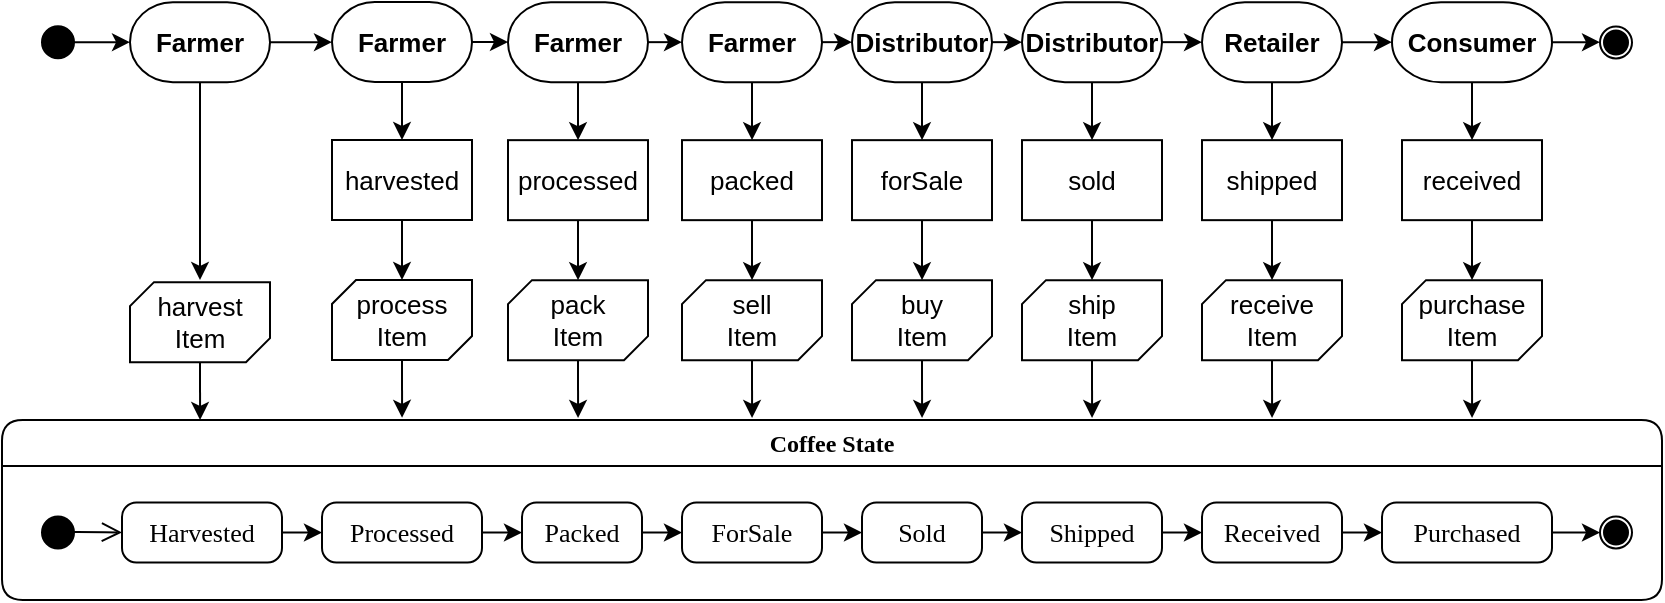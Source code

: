 <mxfile version="14.6.3" type="device"><diagram name="Page-1" id="58cdce13-f638-feb5-8d6f-7d28b1aa9fa0"><mxGraphModel dx="1038" dy="580" grid="1" gridSize="10" guides="1" tooltips="1" connect="1" arrows="1" fold="1" page="1" pageScale="1" pageWidth="1100" pageHeight="850" background="#ffffff" math="0" shadow="0"><root><mxCell id="0"/><mxCell id="1" parent="0"/><mxCell id="2a3bc250acf0617d-7" value="Coffee State" style="swimlane;whiteSpace=wrap;html=1;rounded=1;shadow=0;comic=0;labelBackgroundColor=none;strokeWidth=1;fontFamily=Verdana;fontSize=12;align=center;" parent="1" vertex="1"><mxGeometry x="110" y="560" width="830" height="90" as="geometry"/></mxCell><mxCell id="3cde6dad864a17aa-9" style="edgeStyle=elbowEdgeStyle;html=1;labelBackgroundColor=none;endArrow=open;endSize=8;fontFamily=Verdana;fontSize=12;align=left;" parent="2a3bc250acf0617d-7" edge="1"><mxGeometry relative="1" as="geometry"><mxPoint x="30" y="56" as="sourcePoint"/><mxPoint x="60" y="56.25" as="targetPoint"/></mxGeometry></mxCell><mxCell id="UCUE16q1ajrH7fXpY0m8-25" style="edgeStyle=orthogonalEdgeStyle;rounded=0;orthogonalLoop=1;jettySize=auto;html=1;exitX=1;exitY=0.5;exitDx=0;exitDy=0;entryX=0;entryY=0.5;entryDx=0;entryDy=0;fontSize=13;strokeColor=#000000;" edge="1" parent="2a3bc250acf0617d-7" source="UCUE16q1ajrH7fXpY0m8-2" target="UCUE16q1ajrH7fXpY0m8-5"><mxGeometry relative="1" as="geometry"/></mxCell><mxCell id="UCUE16q1ajrH7fXpY0m8-2" value="&lt;font style=&quot;font-size: 13px&quot;&gt;Packed&lt;/font&gt;" style="rounded=1;whiteSpace=wrap;html=1;arcSize=24;shadow=0;comic=0;labelBackgroundColor=none;fontFamily=Verdana;fontSize=12;fontColor=#000000;align=center;fillColor=#FFFFFF;" vertex="1" parent="2a3bc250acf0617d-7"><mxGeometry x="260" y="41.25" width="60" height="30" as="geometry"/></mxCell><mxCell id="UCUE16q1ajrH7fXpY0m8-23" style="edgeStyle=orthogonalEdgeStyle;rounded=0;orthogonalLoop=1;jettySize=auto;html=1;exitX=1;exitY=0.5;exitDx=0;exitDy=0;entryX=0;entryY=0.5;entryDx=0;entryDy=0;fontSize=13;strokeColor=#000000;" edge="1" parent="2a3bc250acf0617d-7" source="UCUE16q1ajrH7fXpY0m8-3" target="UCUE16q1ajrH7fXpY0m8-4"><mxGeometry relative="1" as="geometry"/></mxCell><mxCell id="UCUE16q1ajrH7fXpY0m8-3" value="&lt;font style=&quot;font-size: 13px&quot;&gt;Harvested&lt;/font&gt;" style="rounded=1;whiteSpace=wrap;html=1;arcSize=24;shadow=0;comic=0;labelBackgroundColor=none;fontFamily=Verdana;fontSize=12;fontColor=#000000;align=center;fillColor=#FFFFFF;" vertex="1" parent="2a3bc250acf0617d-7"><mxGeometry x="60" y="41.25" width="80" height="30" as="geometry"/></mxCell><mxCell id="UCUE16q1ajrH7fXpY0m8-24" style="edgeStyle=orthogonalEdgeStyle;rounded=0;orthogonalLoop=1;jettySize=auto;html=1;exitX=1;exitY=0.5;exitDx=0;exitDy=0;entryX=0;entryY=0.5;entryDx=0;entryDy=0;fontSize=13;strokeColor=#000000;" edge="1" parent="2a3bc250acf0617d-7" source="UCUE16q1ajrH7fXpY0m8-4" target="UCUE16q1ajrH7fXpY0m8-2"><mxGeometry relative="1" as="geometry"/></mxCell><mxCell id="UCUE16q1ajrH7fXpY0m8-4" value="&lt;font style=&quot;font-size: 13px&quot;&gt;Processed&lt;br&gt;&lt;/font&gt;" style="rounded=1;whiteSpace=wrap;html=1;arcSize=24;shadow=0;comic=0;labelBackgroundColor=none;fontFamily=Verdana;fontSize=12;fontColor=#000000;align=center;fillColor=#FFFFFF;" vertex="1" parent="2a3bc250acf0617d-7"><mxGeometry x="160" y="41.25" width="80" height="30" as="geometry"/></mxCell><mxCell id="UCUE16q1ajrH7fXpY0m8-26" style="edgeStyle=orthogonalEdgeStyle;rounded=0;orthogonalLoop=1;jettySize=auto;html=1;exitX=1;exitY=0.5;exitDx=0;exitDy=0;entryX=0;entryY=0.5;entryDx=0;entryDy=0;fontSize=13;strokeColor=#000000;" edge="1" parent="2a3bc250acf0617d-7" source="UCUE16q1ajrH7fXpY0m8-5" target="UCUE16q1ajrH7fXpY0m8-6"><mxGeometry relative="1" as="geometry"/></mxCell><mxCell id="UCUE16q1ajrH7fXpY0m8-5" value="&lt;font style=&quot;font-size: 13px&quot;&gt;ForSale&lt;/font&gt;" style="rounded=1;whiteSpace=wrap;html=1;arcSize=24;shadow=0;comic=0;labelBackgroundColor=none;fontFamily=Verdana;fontSize=12;fontColor=#000000;align=center;fillColor=#FFFFFF;" vertex="1" parent="2a3bc250acf0617d-7"><mxGeometry x="340" y="41.25" width="70" height="30" as="geometry"/></mxCell><mxCell id="UCUE16q1ajrH7fXpY0m8-27" style="edgeStyle=orthogonalEdgeStyle;rounded=0;orthogonalLoop=1;jettySize=auto;html=1;exitX=1;exitY=0.5;exitDx=0;exitDy=0;entryX=0;entryY=0.5;entryDx=0;entryDy=0;fontSize=13;strokeColor=#000000;" edge="1" parent="2a3bc250acf0617d-7" source="UCUE16q1ajrH7fXpY0m8-6" target="UCUE16q1ajrH7fXpY0m8-7"><mxGeometry relative="1" as="geometry"/></mxCell><mxCell id="UCUE16q1ajrH7fXpY0m8-6" value="&lt;font style=&quot;font-size: 13px&quot;&gt;Sold&lt;/font&gt;" style="rounded=1;whiteSpace=wrap;html=1;arcSize=24;shadow=0;comic=0;labelBackgroundColor=none;fontFamily=Verdana;fontSize=12;fontColor=#000000;align=center;fillColor=#FFFFFF;" vertex="1" parent="2a3bc250acf0617d-7"><mxGeometry x="430" y="41.25" width="60" height="30" as="geometry"/></mxCell><mxCell id="UCUE16q1ajrH7fXpY0m8-28" style="edgeStyle=orthogonalEdgeStyle;rounded=0;orthogonalLoop=1;jettySize=auto;html=1;exitX=1;exitY=0.5;exitDx=0;exitDy=0;entryX=0;entryY=0.5;entryDx=0;entryDy=0;fontSize=13;strokeColor=#000000;" edge="1" parent="2a3bc250acf0617d-7" source="UCUE16q1ajrH7fXpY0m8-7" target="UCUE16q1ajrH7fXpY0m8-8"><mxGeometry relative="1" as="geometry"/></mxCell><mxCell id="UCUE16q1ajrH7fXpY0m8-7" value="&lt;font style=&quot;font-size: 13px&quot;&gt;Shipped&lt;/font&gt;" style="rounded=1;whiteSpace=wrap;html=1;arcSize=24;shadow=0;comic=0;labelBackgroundColor=none;fontFamily=Verdana;fontSize=12;fontColor=#000000;align=center;fillColor=#FFFFFF;" vertex="1" parent="2a3bc250acf0617d-7"><mxGeometry x="510" y="41.25" width="70" height="30" as="geometry"/></mxCell><mxCell id="UCUE16q1ajrH7fXpY0m8-29" style="edgeStyle=orthogonalEdgeStyle;rounded=0;orthogonalLoop=1;jettySize=auto;html=1;exitX=1;exitY=0.5;exitDx=0;exitDy=0;entryX=0;entryY=0.5;entryDx=0;entryDy=0;fontSize=13;strokeColor=#000000;" edge="1" parent="2a3bc250acf0617d-7" source="UCUE16q1ajrH7fXpY0m8-8" target="UCUE16q1ajrH7fXpY0m8-9"><mxGeometry relative="1" as="geometry"/></mxCell><mxCell id="UCUE16q1ajrH7fXpY0m8-8" value="&lt;font style=&quot;font-size: 13px&quot;&gt;Received&lt;/font&gt;" style="rounded=1;whiteSpace=wrap;html=1;arcSize=24;shadow=0;comic=0;labelBackgroundColor=none;fontFamily=Verdana;fontSize=12;fontColor=#000000;align=center;fillColor=#FFFFFF;" vertex="1" parent="2a3bc250acf0617d-7"><mxGeometry x="600" y="41.25" width="70" height="30" as="geometry"/></mxCell><mxCell id="UCUE16q1ajrH7fXpY0m8-30" style="edgeStyle=orthogonalEdgeStyle;rounded=0;orthogonalLoop=1;jettySize=auto;html=1;exitX=1;exitY=0.5;exitDx=0;exitDy=0;entryX=0;entryY=0.5;entryDx=0;entryDy=0;fontSize=13;strokeColor=#000000;" edge="1" parent="2a3bc250acf0617d-7" source="UCUE16q1ajrH7fXpY0m8-9" target="UCUE16q1ajrH7fXpY0m8-14"><mxGeometry relative="1" as="geometry"/></mxCell><mxCell id="UCUE16q1ajrH7fXpY0m8-9" value="&lt;font style=&quot;font-size: 13px&quot;&gt;Purchased&lt;/font&gt;" style="rounded=1;whiteSpace=wrap;html=1;arcSize=24;shadow=0;comic=0;labelBackgroundColor=none;fontFamily=Verdana;fontSize=12;fontColor=#000000;align=center;fillColor=#FFFFFF;" vertex="1" parent="2a3bc250acf0617d-7"><mxGeometry x="690" y="41.25" width="85" height="30" as="geometry"/></mxCell><mxCell id="UCUE16q1ajrH7fXpY0m8-10" value="" style="ellipse;whiteSpace=wrap;html=1;fillColor=#000000;" vertex="1" parent="2a3bc250acf0617d-7"><mxGeometry x="20" y="48.25" width="16" height="16" as="geometry"/></mxCell><mxCell id="UCUE16q1ajrH7fXpY0m8-14" value="" style="ellipse;whiteSpace=wrap;html=1;fillColor=#FFFFFF;" vertex="1" parent="2a3bc250acf0617d-7"><mxGeometry x="799" y="48.25" width="16" height="16" as="geometry"/></mxCell><mxCell id="UCUE16q1ajrH7fXpY0m8-15" value="" style="ellipse;whiteSpace=wrap;html=1;fillColor=#000000;" vertex="1" parent="2a3bc250acf0617d-7"><mxGeometry x="801" y="50.25" width="12" height="12" as="geometry"/></mxCell><mxCell id="UCUE16q1ajrH7fXpY0m8-17" value="harvested" style="rounded=0;whiteSpace=wrap;html=1;strokeColor=#000000;fillColor=#FFFFFF;fontSize=13;fontStyle=0" vertex="1" parent="2a3bc250acf0617d-7"><mxGeometry x="165" y="-140" width="70" height="40" as="geometry"/></mxCell><mxCell id="UCUE16q1ajrH7fXpY0m8-31" style="edgeStyle=orthogonalEdgeStyle;rounded=0;orthogonalLoop=1;jettySize=auto;html=1;exitX=0.5;exitY=1;exitDx=0;exitDy=0;exitPerimeter=0;entryX=0.5;entryY=0;entryDx=0;entryDy=0;fontSize=13;strokeColor=#000000;" edge="1" parent="2a3bc250acf0617d-7" source="UCUE16q1ajrH7fXpY0m8-20" target="UCUE16q1ajrH7fXpY0m8-17"><mxGeometry relative="1" as="geometry"/></mxCell><mxCell id="UCUE16q1ajrH7fXpY0m8-20" value="&lt;font style=&quot;font-size: 13px&quot;&gt;&lt;b&gt;Farmer&lt;/b&gt;&lt;/font&gt;" style="strokeWidth=1;html=1;shape=mxgraph.flowchart.terminator;whiteSpace=wrap;fillColor=#FFFFFF;" vertex="1" parent="2a3bc250acf0617d-7"><mxGeometry x="165" y="-209" width="70" height="40" as="geometry"/></mxCell><mxCell id="UCUE16q1ajrH7fXpY0m8-101" value="" style="ellipse;whiteSpace=wrap;html=1;fillColor=#FFFFFF;" vertex="1" parent="2a3bc250acf0617d-7"><mxGeometry x="799" y="-196.75" width="16" height="16" as="geometry"/></mxCell><mxCell id="UCUE16q1ajrH7fXpY0m8-102" value="" style="ellipse;whiteSpace=wrap;html=1;fillColor=#000000;" vertex="1" parent="2a3bc250acf0617d-7"><mxGeometry x="801" y="-194.75" width="12" height="12" as="geometry"/></mxCell><mxCell id="UCUE16q1ajrH7fXpY0m8-34" style="edgeStyle=orthogonalEdgeStyle;rounded=0;orthogonalLoop=1;jettySize=auto;html=1;exitX=0.5;exitY=1;exitDx=0;exitDy=0;exitPerimeter=0;entryX=0.241;entryY=-0.012;entryDx=0;entryDy=0;entryPerimeter=0;fontSize=13;strokeColor=#000000;" edge="1" parent="1" source="UCUE16q1ajrH7fXpY0m8-21" target="2a3bc250acf0617d-7"><mxGeometry relative="1" as="geometry"/></mxCell><mxCell id="UCUE16q1ajrH7fXpY0m8-21" value="" style="verticalLabelPosition=bottom;verticalAlign=top;html=1;shape=mxgraph.basic.diag_snip_rect;dx=6;strokeColor=#000000;fillColor=#FFFFFF;" vertex="1" parent="1"><mxGeometry x="275" y="490" width="70" height="40" as="geometry"/></mxCell><mxCell id="UCUE16q1ajrH7fXpY0m8-22" value="process&lt;br&gt;Item" style="text;html=1;strokeColor=none;fillColor=none;align=center;verticalAlign=middle;whiteSpace=wrap;rounded=0;fontSize=13;" vertex="1" parent="1"><mxGeometry x="290" y="500" width="40" height="20" as="geometry"/></mxCell><mxCell id="UCUE16q1ajrH7fXpY0m8-32" style="edgeStyle=orthogonalEdgeStyle;rounded=0;orthogonalLoop=1;jettySize=auto;html=1;exitX=0.5;exitY=1;exitDx=0;exitDy=0;entryX=0.5;entryY=0;entryDx=0;entryDy=0;entryPerimeter=0;fontSize=13;strokeColor=#000000;" edge="1" parent="1" source="UCUE16q1ajrH7fXpY0m8-17" target="UCUE16q1ajrH7fXpY0m8-21"><mxGeometry relative="1" as="geometry"/></mxCell><mxCell id="UCUE16q1ajrH7fXpY0m8-36" style="edgeStyle=orthogonalEdgeStyle;rounded=0;orthogonalLoop=1;jettySize=auto;html=1;exitX=0.5;exitY=1;exitDx=0;exitDy=0;exitPerimeter=0;fontSize=13;strokeColor=#000000;" edge="1" parent="1" source="UCUE16q1ajrH7fXpY0m8-37"><mxGeometry relative="1" as="geometry"><mxPoint x="209" y="490" as="targetPoint"/></mxGeometry></mxCell><mxCell id="UCUE16q1ajrH7fXpY0m8-105" style="edgeStyle=orthogonalEdgeStyle;rounded=0;orthogonalLoop=1;jettySize=auto;html=1;exitX=1;exitY=0.5;exitDx=0;exitDy=0;exitPerimeter=0;entryX=0;entryY=0.5;entryDx=0;entryDy=0;entryPerimeter=0;fontSize=13;strokeColor=#000000;" edge="1" parent="1" source="UCUE16q1ajrH7fXpY0m8-37" target="UCUE16q1ajrH7fXpY0m8-20"><mxGeometry relative="1" as="geometry"/></mxCell><mxCell id="UCUE16q1ajrH7fXpY0m8-37" value="&lt;font style=&quot;font-size: 13px&quot;&gt;&lt;b&gt;Farmer&lt;/b&gt;&lt;/font&gt;" style="strokeWidth=1;html=1;shape=mxgraph.flowchart.terminator;whiteSpace=wrap;fillColor=#FFFFFF;" vertex="1" parent="1"><mxGeometry x="174" y="351.08" width="70" height="40" as="geometry"/></mxCell><mxCell id="UCUE16q1ajrH7fXpY0m8-38" style="edgeStyle=orthogonalEdgeStyle;rounded=0;orthogonalLoop=1;jettySize=auto;html=1;exitX=0.5;exitY=1;exitDx=0;exitDy=0;exitPerimeter=0;entryX=0.241;entryY=-0.012;entryDx=0;entryDy=0;entryPerimeter=0;fontSize=13;strokeColor=#000000;" edge="1" parent="1" source="UCUE16q1ajrH7fXpY0m8-39"><mxGeometry relative="1" as="geometry"><mxPoint x="209.03" y="560" as="targetPoint"/></mxGeometry></mxCell><mxCell id="UCUE16q1ajrH7fXpY0m8-39" value="" style="verticalLabelPosition=bottom;verticalAlign=top;html=1;shape=mxgraph.basic.diag_snip_rect;dx=6;strokeColor=#000000;fillColor=#FFFFFF;" vertex="1" parent="1"><mxGeometry x="174" y="491.08" width="70" height="40" as="geometry"/></mxCell><mxCell id="UCUE16q1ajrH7fXpY0m8-40" value="harvest&lt;br&gt;Item" style="text;html=1;strokeColor=none;fillColor=none;align=center;verticalAlign=middle;whiteSpace=wrap;rounded=0;fontSize=13;" vertex="1" parent="1"><mxGeometry x="189" y="501.08" width="40" height="20" as="geometry"/></mxCell><mxCell id="UCUE16q1ajrH7fXpY0m8-44" style="edgeStyle=orthogonalEdgeStyle;rounded=0;orthogonalLoop=1;jettySize=auto;html=1;exitX=1;exitY=0.5;exitDx=0;exitDy=0;entryX=0;entryY=0.5;entryDx=0;entryDy=0;entryPerimeter=0;fontSize=13;strokeColor=#000000;" edge="1" parent="1" source="UCUE16q1ajrH7fXpY0m8-43" target="UCUE16q1ajrH7fXpY0m8-37"><mxGeometry relative="1" as="geometry"/></mxCell><mxCell id="UCUE16q1ajrH7fXpY0m8-43" value="" style="ellipse;whiteSpace=wrap;html=1;fillColor=#000000;" vertex="1" parent="1"><mxGeometry x="130" y="363.08" width="16" height="16" as="geometry"/></mxCell><mxCell id="UCUE16q1ajrH7fXpY0m8-52" value="processed" style="rounded=0;whiteSpace=wrap;html=1;strokeColor=#000000;fillColor=#FFFFFF;fontSize=13;fontStyle=0" vertex="1" parent="1"><mxGeometry x="363" y="420.08" width="70" height="40" as="geometry"/></mxCell><mxCell id="UCUE16q1ajrH7fXpY0m8-53" style="edgeStyle=orthogonalEdgeStyle;rounded=0;orthogonalLoop=1;jettySize=auto;html=1;exitX=0.5;exitY=1;exitDx=0;exitDy=0;exitPerimeter=0;entryX=0.5;entryY=0;entryDx=0;entryDy=0;fontSize=13;strokeColor=#000000;" edge="1" parent="1" source="UCUE16q1ajrH7fXpY0m8-54" target="UCUE16q1ajrH7fXpY0m8-52"><mxGeometry relative="1" as="geometry"/></mxCell><mxCell id="UCUE16q1ajrH7fXpY0m8-96" style="edgeStyle=orthogonalEdgeStyle;rounded=0;orthogonalLoop=1;jettySize=auto;html=1;exitX=1;exitY=0.5;exitDx=0;exitDy=0;exitPerimeter=0;entryX=0;entryY=0.5;entryDx=0;entryDy=0;entryPerimeter=0;fontSize=13;strokeColor=#000000;" edge="1" parent="1" source="UCUE16q1ajrH7fXpY0m8-54" target="UCUE16q1ajrH7fXpY0m8-61"><mxGeometry relative="1" as="geometry"/></mxCell><mxCell id="UCUE16q1ajrH7fXpY0m8-54" value="&lt;font style=&quot;font-size: 13px&quot;&gt;&lt;b&gt;Farmer&lt;/b&gt;&lt;/font&gt;" style="strokeWidth=1;html=1;shape=mxgraph.flowchart.terminator;whiteSpace=wrap;fillColor=#FFFFFF;" vertex="1" parent="1"><mxGeometry x="363" y="351.08" width="70" height="40" as="geometry"/></mxCell><mxCell id="UCUE16q1ajrH7fXpY0m8-55" style="edgeStyle=orthogonalEdgeStyle;rounded=0;orthogonalLoop=1;jettySize=auto;html=1;exitX=0.5;exitY=1;exitDx=0;exitDy=0;exitPerimeter=0;entryX=0.241;entryY=-0.012;entryDx=0;entryDy=0;entryPerimeter=0;fontSize=13;strokeColor=#000000;" edge="1" parent="1" source="UCUE16q1ajrH7fXpY0m8-56"><mxGeometry relative="1" as="geometry"><mxPoint x="398.03" y="559" as="targetPoint"/></mxGeometry></mxCell><mxCell id="UCUE16q1ajrH7fXpY0m8-56" value="" style="verticalLabelPosition=bottom;verticalAlign=top;html=1;shape=mxgraph.basic.diag_snip_rect;dx=6;strokeColor=#000000;fillColor=#FFFFFF;" vertex="1" parent="1"><mxGeometry x="363" y="490.08" width="70" height="40" as="geometry"/></mxCell><mxCell id="UCUE16q1ajrH7fXpY0m8-57" value="pack&lt;br&gt;Item" style="text;html=1;strokeColor=none;fillColor=none;align=center;verticalAlign=middle;whiteSpace=wrap;rounded=0;fontSize=13;" vertex="1" parent="1"><mxGeometry x="378" y="500.08" width="40" height="20" as="geometry"/></mxCell><mxCell id="UCUE16q1ajrH7fXpY0m8-58" style="edgeStyle=orthogonalEdgeStyle;rounded=0;orthogonalLoop=1;jettySize=auto;html=1;exitX=0.5;exitY=1;exitDx=0;exitDy=0;entryX=0.5;entryY=0;entryDx=0;entryDy=0;entryPerimeter=0;fontSize=13;strokeColor=#000000;" edge="1" parent="1" source="UCUE16q1ajrH7fXpY0m8-52" target="UCUE16q1ajrH7fXpY0m8-56"><mxGeometry relative="1" as="geometry"/></mxCell><mxCell id="UCUE16q1ajrH7fXpY0m8-59" value="packed" style="rounded=0;whiteSpace=wrap;html=1;strokeColor=#000000;fillColor=#FFFFFF;fontSize=13;fontStyle=0" vertex="1" parent="1"><mxGeometry x="450" y="420.08" width="70" height="40" as="geometry"/></mxCell><mxCell id="UCUE16q1ajrH7fXpY0m8-60" style="edgeStyle=orthogonalEdgeStyle;rounded=0;orthogonalLoop=1;jettySize=auto;html=1;exitX=0.5;exitY=1;exitDx=0;exitDy=0;exitPerimeter=0;entryX=0.5;entryY=0;entryDx=0;entryDy=0;fontSize=13;strokeColor=#000000;" edge="1" parent="1" source="UCUE16q1ajrH7fXpY0m8-61" target="UCUE16q1ajrH7fXpY0m8-59"><mxGeometry relative="1" as="geometry"/></mxCell><mxCell id="UCUE16q1ajrH7fXpY0m8-97" style="edgeStyle=orthogonalEdgeStyle;rounded=0;orthogonalLoop=1;jettySize=auto;html=1;exitX=1;exitY=0.5;exitDx=0;exitDy=0;exitPerimeter=0;entryX=0;entryY=0.5;entryDx=0;entryDy=0;entryPerimeter=0;fontSize=13;strokeColor=#000000;" edge="1" parent="1" source="UCUE16q1ajrH7fXpY0m8-61" target="UCUE16q1ajrH7fXpY0m8-68"><mxGeometry relative="1" as="geometry"/></mxCell><mxCell id="UCUE16q1ajrH7fXpY0m8-61" value="&lt;font style=&quot;font-size: 13px&quot;&gt;&lt;b&gt;Farmer&lt;/b&gt;&lt;/font&gt;" style="strokeWidth=1;html=1;shape=mxgraph.flowchart.terminator;whiteSpace=wrap;fillColor=#FFFFFF;" vertex="1" parent="1"><mxGeometry x="450" y="351.08" width="70" height="40" as="geometry"/></mxCell><mxCell id="UCUE16q1ajrH7fXpY0m8-62" style="edgeStyle=orthogonalEdgeStyle;rounded=0;orthogonalLoop=1;jettySize=auto;html=1;exitX=0.5;exitY=1;exitDx=0;exitDy=0;exitPerimeter=0;entryX=0.241;entryY=-0.012;entryDx=0;entryDy=0;entryPerimeter=0;fontSize=13;strokeColor=#000000;" edge="1" parent="1" source="UCUE16q1ajrH7fXpY0m8-63"><mxGeometry relative="1" as="geometry"><mxPoint x="485.03" y="559" as="targetPoint"/></mxGeometry></mxCell><mxCell id="UCUE16q1ajrH7fXpY0m8-63" value="" style="verticalLabelPosition=bottom;verticalAlign=top;html=1;shape=mxgraph.basic.diag_snip_rect;dx=6;strokeColor=#000000;fillColor=#FFFFFF;" vertex="1" parent="1"><mxGeometry x="450" y="490.08" width="70" height="40" as="geometry"/></mxCell><mxCell id="UCUE16q1ajrH7fXpY0m8-64" value="sell&lt;br&gt;Item" style="text;html=1;strokeColor=none;fillColor=none;align=center;verticalAlign=middle;whiteSpace=wrap;rounded=0;fontSize=13;" vertex="1" parent="1"><mxGeometry x="465" y="500.08" width="40" height="20" as="geometry"/></mxCell><mxCell id="UCUE16q1ajrH7fXpY0m8-65" style="edgeStyle=orthogonalEdgeStyle;rounded=0;orthogonalLoop=1;jettySize=auto;html=1;exitX=0.5;exitY=1;exitDx=0;exitDy=0;entryX=0.5;entryY=0;entryDx=0;entryDy=0;entryPerimeter=0;fontSize=13;strokeColor=#000000;" edge="1" parent="1" source="UCUE16q1ajrH7fXpY0m8-59" target="UCUE16q1ajrH7fXpY0m8-63"><mxGeometry relative="1" as="geometry"/></mxCell><mxCell id="UCUE16q1ajrH7fXpY0m8-66" value="forSale" style="rounded=0;whiteSpace=wrap;html=1;strokeColor=#000000;fillColor=#FFFFFF;fontSize=13;fontStyle=0" vertex="1" parent="1"><mxGeometry x="535" y="420.08" width="70" height="40" as="geometry"/></mxCell><mxCell id="UCUE16q1ajrH7fXpY0m8-67" style="edgeStyle=orthogonalEdgeStyle;rounded=0;orthogonalLoop=1;jettySize=auto;html=1;exitX=0.5;exitY=1;exitDx=0;exitDy=0;exitPerimeter=0;entryX=0.5;entryY=0;entryDx=0;entryDy=0;fontSize=13;strokeColor=#000000;" edge="1" parent="1" source="UCUE16q1ajrH7fXpY0m8-68" target="UCUE16q1ajrH7fXpY0m8-66"><mxGeometry relative="1" as="geometry"/></mxCell><mxCell id="UCUE16q1ajrH7fXpY0m8-98" style="edgeStyle=orthogonalEdgeStyle;rounded=0;orthogonalLoop=1;jettySize=auto;html=1;exitX=1;exitY=0.5;exitDx=0;exitDy=0;exitPerimeter=0;entryX=0;entryY=0.5;entryDx=0;entryDy=0;entryPerimeter=0;fontSize=13;strokeColor=#000000;" edge="1" parent="1" source="UCUE16q1ajrH7fXpY0m8-68" target="UCUE16q1ajrH7fXpY0m8-75"><mxGeometry relative="1" as="geometry"/></mxCell><mxCell id="UCUE16q1ajrH7fXpY0m8-68" value="&lt;font style=&quot;font-size: 13px&quot;&gt;&lt;b&gt;Distributor&lt;/b&gt;&lt;/font&gt;" style="strokeWidth=1;html=1;shape=mxgraph.flowchart.terminator;whiteSpace=wrap;fillColor=#FFFFFF;" vertex="1" parent="1"><mxGeometry x="535" y="351.08" width="70" height="40" as="geometry"/></mxCell><mxCell id="UCUE16q1ajrH7fXpY0m8-69" style="edgeStyle=orthogonalEdgeStyle;rounded=0;orthogonalLoop=1;jettySize=auto;html=1;exitX=0.5;exitY=1;exitDx=0;exitDy=0;exitPerimeter=0;entryX=0.241;entryY=-0.012;entryDx=0;entryDy=0;entryPerimeter=0;fontSize=13;strokeColor=#000000;" edge="1" parent="1" source="UCUE16q1ajrH7fXpY0m8-70"><mxGeometry relative="1" as="geometry"><mxPoint x="570.03" y="559" as="targetPoint"/></mxGeometry></mxCell><mxCell id="UCUE16q1ajrH7fXpY0m8-70" value="" style="verticalLabelPosition=bottom;verticalAlign=top;html=1;shape=mxgraph.basic.diag_snip_rect;dx=6;strokeColor=#000000;fillColor=#FFFFFF;" vertex="1" parent="1"><mxGeometry x="535" y="490.08" width="70" height="40" as="geometry"/></mxCell><mxCell id="UCUE16q1ajrH7fXpY0m8-71" value="buy&lt;br&gt;Item" style="text;html=1;strokeColor=none;fillColor=none;align=center;verticalAlign=middle;whiteSpace=wrap;rounded=0;fontSize=13;" vertex="1" parent="1"><mxGeometry x="550" y="500.08" width="40" height="20" as="geometry"/></mxCell><mxCell id="UCUE16q1ajrH7fXpY0m8-72" style="edgeStyle=orthogonalEdgeStyle;rounded=0;orthogonalLoop=1;jettySize=auto;html=1;exitX=0.5;exitY=1;exitDx=0;exitDy=0;entryX=0.5;entryY=0;entryDx=0;entryDy=0;entryPerimeter=0;fontSize=13;strokeColor=#000000;" edge="1" parent="1" source="UCUE16q1ajrH7fXpY0m8-66" target="UCUE16q1ajrH7fXpY0m8-70"><mxGeometry relative="1" as="geometry"/></mxCell><mxCell id="UCUE16q1ajrH7fXpY0m8-73" value="sold" style="rounded=0;whiteSpace=wrap;html=1;strokeColor=#000000;fillColor=#FFFFFF;fontSize=13;fontStyle=0" vertex="1" parent="1"><mxGeometry x="620" y="420.08" width="70" height="40" as="geometry"/></mxCell><mxCell id="UCUE16q1ajrH7fXpY0m8-74" style="edgeStyle=orthogonalEdgeStyle;rounded=0;orthogonalLoop=1;jettySize=auto;html=1;exitX=0.5;exitY=1;exitDx=0;exitDy=0;exitPerimeter=0;entryX=0.5;entryY=0;entryDx=0;entryDy=0;fontSize=13;strokeColor=#000000;" edge="1" parent="1" source="UCUE16q1ajrH7fXpY0m8-75" target="UCUE16q1ajrH7fXpY0m8-73"><mxGeometry relative="1" as="geometry"/></mxCell><mxCell id="UCUE16q1ajrH7fXpY0m8-99" style="edgeStyle=orthogonalEdgeStyle;rounded=0;orthogonalLoop=1;jettySize=auto;html=1;exitX=1;exitY=0.5;exitDx=0;exitDy=0;exitPerimeter=0;entryX=0;entryY=0.5;entryDx=0;entryDy=0;entryPerimeter=0;fontSize=13;strokeColor=#000000;" edge="1" parent="1" source="UCUE16q1ajrH7fXpY0m8-75" target="UCUE16q1ajrH7fXpY0m8-82"><mxGeometry relative="1" as="geometry"/></mxCell><mxCell id="UCUE16q1ajrH7fXpY0m8-75" value="&lt;font style=&quot;font-size: 13px&quot;&gt;&lt;b&gt;Distributor&lt;/b&gt;&lt;/font&gt;" style="strokeWidth=1;html=1;shape=mxgraph.flowchart.terminator;whiteSpace=wrap;fillColor=#FFFFFF;" vertex="1" parent="1"><mxGeometry x="620" y="351.08" width="70" height="40" as="geometry"/></mxCell><mxCell id="UCUE16q1ajrH7fXpY0m8-76" style="edgeStyle=orthogonalEdgeStyle;rounded=0;orthogonalLoop=1;jettySize=auto;html=1;exitX=0.5;exitY=1;exitDx=0;exitDy=0;exitPerimeter=0;entryX=0.241;entryY=-0.012;entryDx=0;entryDy=0;entryPerimeter=0;fontSize=13;strokeColor=#000000;" edge="1" parent="1" source="UCUE16q1ajrH7fXpY0m8-77"><mxGeometry relative="1" as="geometry"><mxPoint x="655.03" y="559" as="targetPoint"/></mxGeometry></mxCell><mxCell id="UCUE16q1ajrH7fXpY0m8-77" value="" style="verticalLabelPosition=bottom;verticalAlign=top;html=1;shape=mxgraph.basic.diag_snip_rect;dx=6;strokeColor=#000000;fillColor=#FFFFFF;" vertex="1" parent="1"><mxGeometry x="620" y="490.08" width="70" height="40" as="geometry"/></mxCell><mxCell id="UCUE16q1ajrH7fXpY0m8-78" value="ship&lt;br&gt;Item" style="text;html=1;strokeColor=none;fillColor=none;align=center;verticalAlign=middle;whiteSpace=wrap;rounded=0;fontSize=13;" vertex="1" parent="1"><mxGeometry x="635" y="500.08" width="40" height="20" as="geometry"/></mxCell><mxCell id="UCUE16q1ajrH7fXpY0m8-79" style="edgeStyle=orthogonalEdgeStyle;rounded=0;orthogonalLoop=1;jettySize=auto;html=1;exitX=0.5;exitY=1;exitDx=0;exitDy=0;entryX=0.5;entryY=0;entryDx=0;entryDy=0;entryPerimeter=0;fontSize=13;strokeColor=#000000;" edge="1" parent="1" source="UCUE16q1ajrH7fXpY0m8-73" target="UCUE16q1ajrH7fXpY0m8-77"><mxGeometry relative="1" as="geometry"/></mxCell><mxCell id="UCUE16q1ajrH7fXpY0m8-80" value="shipped" style="rounded=0;whiteSpace=wrap;html=1;strokeColor=#000000;fillColor=#FFFFFF;fontSize=13;fontStyle=0" vertex="1" parent="1"><mxGeometry x="710" y="420.08" width="70" height="40" as="geometry"/></mxCell><mxCell id="UCUE16q1ajrH7fXpY0m8-81" style="edgeStyle=orthogonalEdgeStyle;rounded=0;orthogonalLoop=1;jettySize=auto;html=1;exitX=0.5;exitY=1;exitDx=0;exitDy=0;exitPerimeter=0;entryX=0.5;entryY=0;entryDx=0;entryDy=0;fontSize=13;strokeColor=#000000;" edge="1" parent="1" source="UCUE16q1ajrH7fXpY0m8-82" target="UCUE16q1ajrH7fXpY0m8-80"><mxGeometry relative="1" as="geometry"/></mxCell><mxCell id="UCUE16q1ajrH7fXpY0m8-100" style="edgeStyle=orthogonalEdgeStyle;rounded=0;orthogonalLoop=1;jettySize=auto;html=1;exitX=1;exitY=0.5;exitDx=0;exitDy=0;exitPerimeter=0;entryX=0;entryY=0.5;entryDx=0;entryDy=0;entryPerimeter=0;fontSize=13;strokeColor=#000000;" edge="1" parent="1" source="UCUE16q1ajrH7fXpY0m8-82" target="UCUE16q1ajrH7fXpY0m8-89"><mxGeometry relative="1" as="geometry"/></mxCell><mxCell id="UCUE16q1ajrH7fXpY0m8-82" value="&lt;font style=&quot;font-size: 13px&quot;&gt;&lt;b&gt;Retailer&lt;/b&gt;&lt;/font&gt;" style="strokeWidth=1;html=1;shape=mxgraph.flowchart.terminator;whiteSpace=wrap;fillColor=#FFFFFF;" vertex="1" parent="1"><mxGeometry x="710" y="351.08" width="70" height="40" as="geometry"/></mxCell><mxCell id="UCUE16q1ajrH7fXpY0m8-83" style="edgeStyle=orthogonalEdgeStyle;rounded=0;orthogonalLoop=1;jettySize=auto;html=1;exitX=0.5;exitY=1;exitDx=0;exitDy=0;exitPerimeter=0;entryX=0.241;entryY=-0.012;entryDx=0;entryDy=0;entryPerimeter=0;fontSize=13;strokeColor=#000000;" edge="1" parent="1" source="UCUE16q1ajrH7fXpY0m8-84"><mxGeometry relative="1" as="geometry"><mxPoint x="745.03" y="559" as="targetPoint"/></mxGeometry></mxCell><mxCell id="UCUE16q1ajrH7fXpY0m8-84" value="" style="verticalLabelPosition=bottom;verticalAlign=top;html=1;shape=mxgraph.basic.diag_snip_rect;dx=6;strokeColor=#000000;fillColor=#FFFFFF;" vertex="1" parent="1"><mxGeometry x="710" y="490.08" width="70" height="40" as="geometry"/></mxCell><mxCell id="UCUE16q1ajrH7fXpY0m8-85" value="receive&lt;br&gt;Item" style="text;html=1;strokeColor=none;fillColor=none;align=center;verticalAlign=middle;whiteSpace=wrap;rounded=0;fontSize=13;" vertex="1" parent="1"><mxGeometry x="725" y="500.08" width="40" height="20" as="geometry"/></mxCell><mxCell id="UCUE16q1ajrH7fXpY0m8-86" style="edgeStyle=orthogonalEdgeStyle;rounded=0;orthogonalLoop=1;jettySize=auto;html=1;exitX=0.5;exitY=1;exitDx=0;exitDy=0;entryX=0.5;entryY=0;entryDx=0;entryDy=0;entryPerimeter=0;fontSize=13;strokeColor=#000000;" edge="1" parent="1" source="UCUE16q1ajrH7fXpY0m8-80" target="UCUE16q1ajrH7fXpY0m8-84"><mxGeometry relative="1" as="geometry"/></mxCell><mxCell id="UCUE16q1ajrH7fXpY0m8-87" value="received" style="rounded=0;whiteSpace=wrap;html=1;strokeColor=#000000;fillColor=#FFFFFF;fontSize=13;fontStyle=0" vertex="1" parent="1"><mxGeometry x="810" y="420.08" width="70" height="40" as="geometry"/></mxCell><mxCell id="UCUE16q1ajrH7fXpY0m8-94" style="edgeStyle=orthogonalEdgeStyle;rounded=0;orthogonalLoop=1;jettySize=auto;html=1;exitX=0.5;exitY=1;exitDx=0;exitDy=0;exitPerimeter=0;entryX=0.5;entryY=0;entryDx=0;entryDy=0;fontSize=13;strokeColor=#000000;" edge="1" parent="1" source="UCUE16q1ajrH7fXpY0m8-89" target="UCUE16q1ajrH7fXpY0m8-87"><mxGeometry relative="1" as="geometry"/></mxCell><mxCell id="UCUE16q1ajrH7fXpY0m8-104" style="edgeStyle=orthogonalEdgeStyle;rounded=0;orthogonalLoop=1;jettySize=auto;html=1;exitX=1;exitY=0.5;exitDx=0;exitDy=0;exitPerimeter=0;entryX=0;entryY=0.5;entryDx=0;entryDy=0;fontSize=13;strokeColor=#000000;" edge="1" parent="1" source="UCUE16q1ajrH7fXpY0m8-89" target="UCUE16q1ajrH7fXpY0m8-101"><mxGeometry relative="1" as="geometry"/></mxCell><mxCell id="UCUE16q1ajrH7fXpY0m8-89" value="&lt;font style=&quot;font-size: 13px&quot;&gt;&lt;b&gt;Consumer&lt;/b&gt;&lt;/font&gt;" style="strokeWidth=1;html=1;shape=mxgraph.flowchart.terminator;whiteSpace=wrap;fillColor=#FFFFFF;" vertex="1" parent="1"><mxGeometry x="805" y="351.08" width="80" height="40" as="geometry"/></mxCell><mxCell id="UCUE16q1ajrH7fXpY0m8-90" style="edgeStyle=orthogonalEdgeStyle;rounded=0;orthogonalLoop=1;jettySize=auto;html=1;exitX=0.5;exitY=1;exitDx=0;exitDy=0;exitPerimeter=0;entryX=0.241;entryY=-0.012;entryDx=0;entryDy=0;entryPerimeter=0;fontSize=13;strokeColor=#000000;" edge="1" parent="1" source="UCUE16q1ajrH7fXpY0m8-91"><mxGeometry relative="1" as="geometry"><mxPoint x="845.03" y="559" as="targetPoint"/></mxGeometry></mxCell><mxCell id="UCUE16q1ajrH7fXpY0m8-91" value="" style="verticalLabelPosition=bottom;verticalAlign=top;html=1;shape=mxgraph.basic.diag_snip_rect;dx=6;strokeColor=#000000;fillColor=#FFFFFF;" vertex="1" parent="1"><mxGeometry x="810" y="490.08" width="70" height="40" as="geometry"/></mxCell><mxCell id="UCUE16q1ajrH7fXpY0m8-92" value="purchase&lt;br&gt;Item" style="text;html=1;strokeColor=none;fillColor=none;align=center;verticalAlign=middle;whiteSpace=wrap;rounded=0;fontSize=13;" vertex="1" parent="1"><mxGeometry x="825" y="500.08" width="40" height="20" as="geometry"/></mxCell><mxCell id="UCUE16q1ajrH7fXpY0m8-93" style="edgeStyle=orthogonalEdgeStyle;rounded=0;orthogonalLoop=1;jettySize=auto;html=1;exitX=0.5;exitY=1;exitDx=0;exitDy=0;entryX=0.5;entryY=0;entryDx=0;entryDy=0;entryPerimeter=0;fontSize=13;strokeColor=#000000;" edge="1" parent="1" source="UCUE16q1ajrH7fXpY0m8-87" target="UCUE16q1ajrH7fXpY0m8-91"><mxGeometry relative="1" as="geometry"/></mxCell><mxCell id="UCUE16q1ajrH7fXpY0m8-95" style="edgeStyle=orthogonalEdgeStyle;rounded=0;orthogonalLoop=1;jettySize=auto;html=1;exitX=1;exitY=0.5;exitDx=0;exitDy=0;exitPerimeter=0;entryX=0;entryY=0.5;entryDx=0;entryDy=0;entryPerimeter=0;fontSize=13;strokeColor=#000000;" edge="1" parent="1" source="UCUE16q1ajrH7fXpY0m8-20" target="UCUE16q1ajrH7fXpY0m8-54"><mxGeometry relative="1" as="geometry"/></mxCell></root></mxGraphModel></diagram></mxfile>